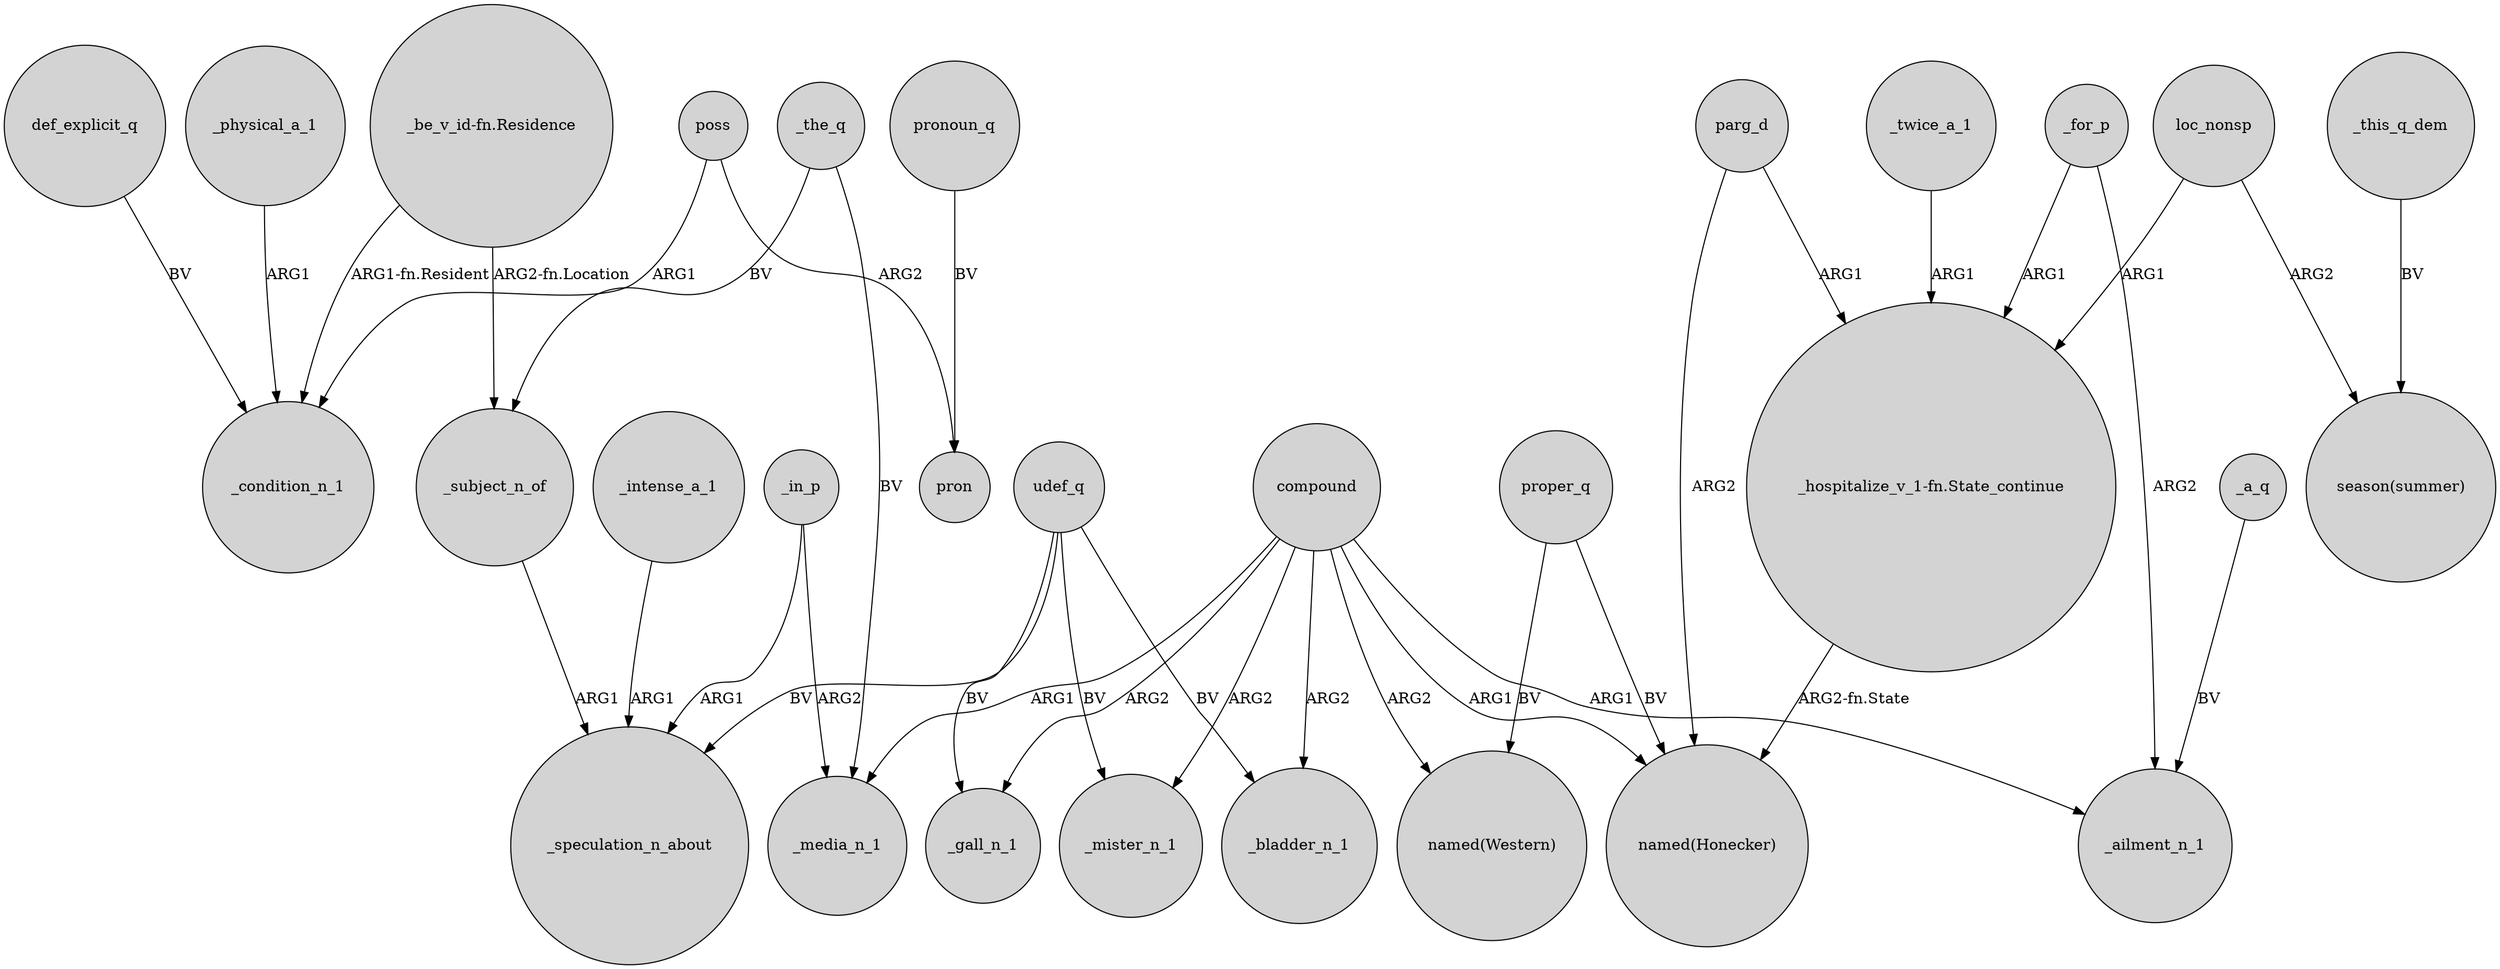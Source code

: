 digraph {
	node [shape=circle style=filled]
	poss -> _condition_n_1 [label=ARG1]
	loc_nonsp -> "season(summer)" [label=ARG2]
	compound -> _mister_n_1 [label=ARG2]
	_the_q -> _media_n_1 [label=BV]
	parg_d -> "named(Honecker)" [label=ARG2]
	"_be_v_id-fn.Residence" -> _subject_n_of [label="ARG2-fn.Location"]
	proper_q -> "named(Western)" [label=BV]
	compound -> "named(Honecker)" [label=ARG1]
	udef_q -> _speculation_n_about [label=BV]
	_subject_n_of -> _speculation_n_about [label=ARG1]
	udef_q -> _bladder_n_1 [label=BV]
	udef_q -> _mister_n_1 [label=BV]
	compound -> _bladder_n_1 [label=ARG2]
	_in_p -> _speculation_n_about [label=ARG1]
	pronoun_q -> pron [label=BV]
	poss -> pron [label=ARG2]
	_for_p -> "_hospitalize_v_1-fn.State_continue" [label=ARG1]
	_in_p -> _media_n_1 [label=ARG2]
	compound -> _gall_n_1 [label=ARG2]
	_for_p -> _ailment_n_1 [label=ARG2]
	_this_q_dem -> "season(summer)" [label=BV]
	compound -> _media_n_1 [label=ARG1]
	compound -> _ailment_n_1 [label=ARG1]
	"_be_v_id-fn.Residence" -> _condition_n_1 [label="ARG1-fn.Resident"]
	_intense_a_1 -> _speculation_n_about [label=ARG1]
	_the_q -> _subject_n_of [label=BV]
	compound -> "named(Western)" [label=ARG2]
	def_explicit_q -> _condition_n_1 [label=BV]
	_physical_a_1 -> _condition_n_1 [label=ARG1]
	"_hospitalize_v_1-fn.State_continue" -> "named(Honecker)" [label="ARG2-fn.State"]
	_a_q -> _ailment_n_1 [label=BV]
	loc_nonsp -> "_hospitalize_v_1-fn.State_continue" [label=ARG1]
	_twice_a_1 -> "_hospitalize_v_1-fn.State_continue" [label=ARG1]
	parg_d -> "_hospitalize_v_1-fn.State_continue" [label=ARG1]
	udef_q -> _gall_n_1 [label=BV]
	proper_q -> "named(Honecker)" [label=BV]
}
